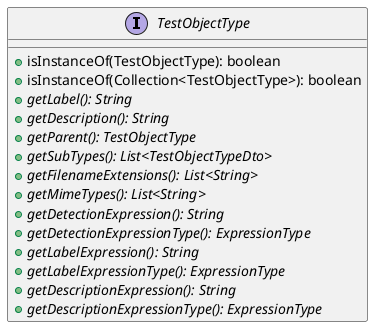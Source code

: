 @startuml

    interface TestObjectType [[TestObjectType.html]] {
        +isInstanceOf(TestObjectType): boolean
        +isInstanceOf(Collection<TestObjectType>): boolean
        {abstract} +getLabel(): String
        {abstract} +getDescription(): String
        {abstract} +getParent(): TestObjectType
        {abstract} +getSubTypes(): List<TestObjectTypeDto>
        {abstract} +getFilenameExtensions(): List<String>
        {abstract} +getMimeTypes(): List<String>
        {abstract} +getDetectionExpression(): String
        {abstract} +getDetectionExpressionType(): ExpressionType
        {abstract} +getLabelExpression(): String
        {abstract} +getLabelExpressionType(): ExpressionType
        {abstract} +getDescriptionExpression(): String
        {abstract} +getDescriptionExpressionType(): ExpressionType
    }

@enduml
